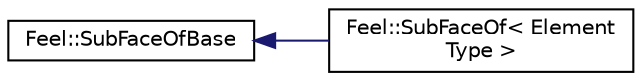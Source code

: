 digraph "Graphical Class Hierarchy"
{
 // LATEX_PDF_SIZE
  edge [fontname="Helvetica",fontsize="10",labelfontname="Helvetica",labelfontsize="10"];
  node [fontname="Helvetica",fontsize="10",shape=record];
  rankdir="LR";
  Node0 [label="Feel::SubFaceOfBase",height=0.2,width=0.4,color="black", fillcolor="white", style="filled",URL="$structFeel_1_1SubFaceOfBase.html",tooltip=" "];
  Node0 -> Node1 [dir="back",color="midnightblue",fontsize="10",style="solid",fontname="Helvetica"];
  Node1 [label="Feel::SubFaceOf\< Element\lType \>",height=0.2,width=0.4,color="black", fillcolor="white", style="filled",URL="$classFeel_1_1SubFaceOf.html",tooltip=" "];
}
